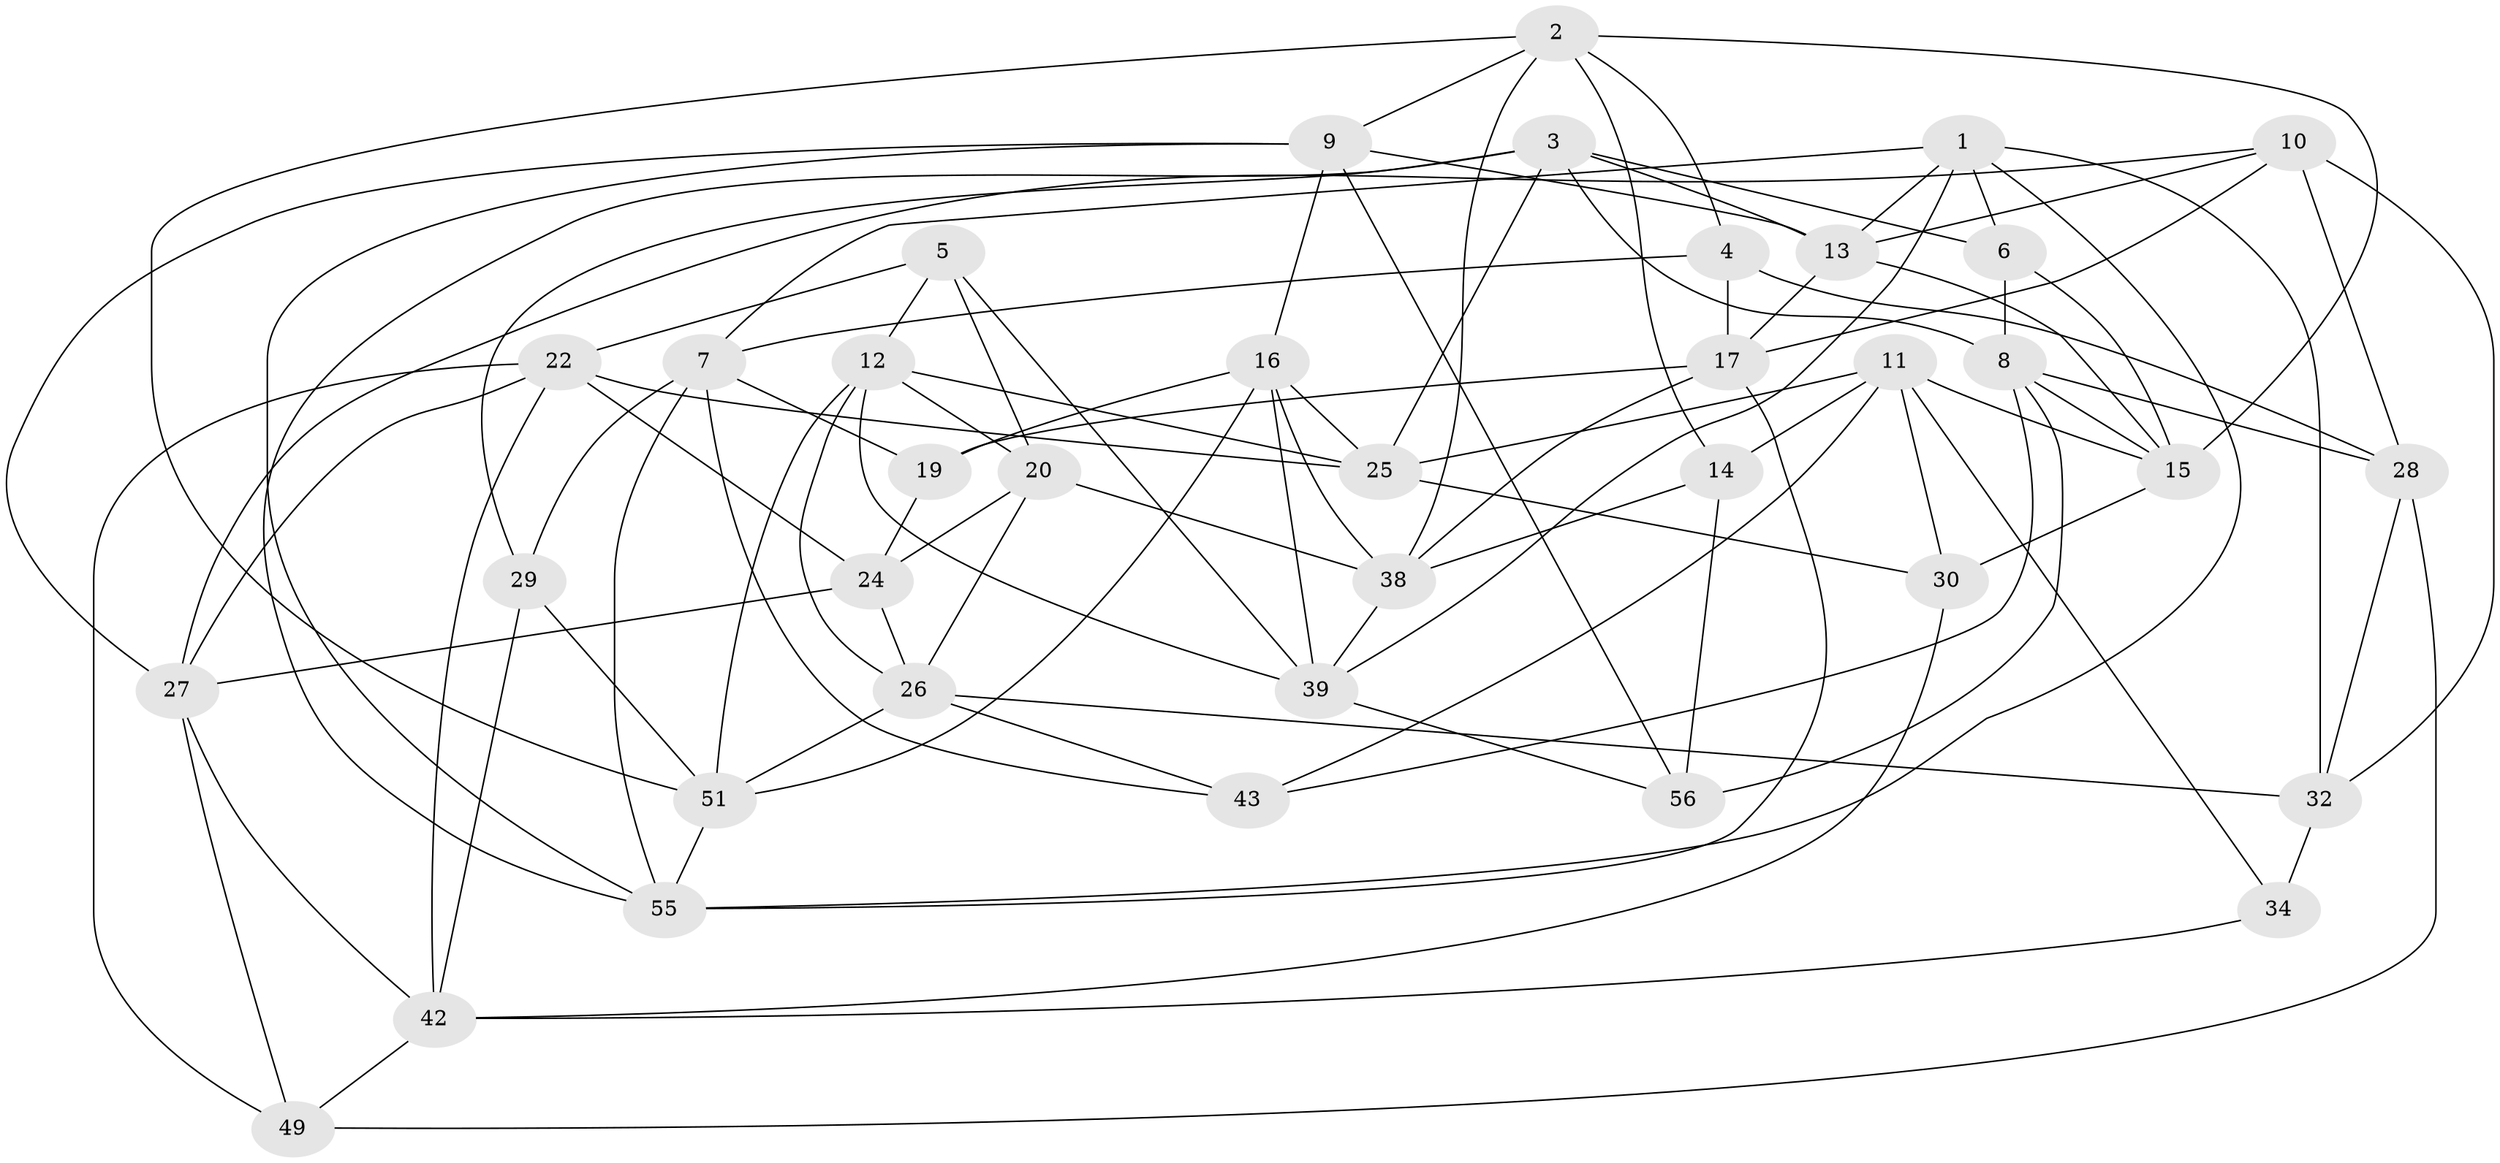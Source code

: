 // original degree distribution, {4: 1.0}
// Generated by graph-tools (version 1.1) at 2025/11/02/27/25 16:11:50]
// undirected, 37 vertices, 97 edges
graph export_dot {
graph [start="1"]
  node [color=gray90,style=filled];
  1 [super="+18"];
  2 [super="+61"];
  3 [super="+41"];
  4;
  5;
  6;
  7 [super="+31"];
  8 [super="+47"];
  9 [super="+54"];
  10 [super="+35"];
  11 [super="+23"];
  12 [super="+60"];
  13 [super="+33"];
  14;
  15 [super="+21"];
  16 [super="+62"];
  17 [super="+36"];
  19;
  20 [super="+44"];
  22 [super="+37"];
  24 [super="+52"];
  25 [super="+57"];
  26 [super="+45"];
  27 [super="+53"];
  28 [super="+46"];
  29;
  30;
  32 [super="+50"];
  34;
  38 [super="+48"];
  39 [super="+40"];
  42 [super="+58"];
  43;
  49;
  51 [super="+59"];
  55 [super="+63"];
  56;
  1 -- 6;
  1 -- 39;
  1 -- 32;
  1 -- 55;
  1 -- 7;
  1 -- 13;
  2 -- 15;
  2 -- 38;
  2 -- 51;
  2 -- 4;
  2 -- 14;
  2 -- 9;
  3 -- 6;
  3 -- 29;
  3 -- 55;
  3 -- 8;
  3 -- 25;
  3 -- 13;
  4 -- 7;
  4 -- 28;
  4 -- 17;
  5 -- 22;
  5 -- 12;
  5 -- 39;
  5 -- 20;
  6 -- 15;
  6 -- 8;
  7 -- 55;
  7 -- 43;
  7 -- 19;
  7 -- 29;
  8 -- 43;
  8 -- 56;
  8 -- 28;
  8 -- 15;
  9 -- 56;
  9 -- 55;
  9 -- 16;
  9 -- 27;
  9 -- 13;
  10 -- 32;
  10 -- 27;
  10 -- 28 [weight=2];
  10 -- 13;
  10 -- 17;
  11 -- 30;
  11 -- 14;
  11 -- 43;
  11 -- 34;
  11 -- 15;
  11 -- 25;
  12 -- 39;
  12 -- 25;
  12 -- 51;
  12 -- 20;
  12 -- 26;
  13 -- 17;
  13 -- 15;
  14 -- 56;
  14 -- 38;
  15 -- 30;
  16 -- 51;
  16 -- 38;
  16 -- 39;
  16 -- 25;
  16 -- 19;
  17 -- 55;
  17 -- 38;
  17 -- 19;
  19 -- 24;
  20 -- 24 [weight=2];
  20 -- 38;
  20 -- 26;
  22 -- 42;
  22 -- 49;
  22 -- 25;
  22 -- 27;
  22 -- 24;
  24 -- 27;
  24 -- 26;
  25 -- 30;
  26 -- 43;
  26 -- 51;
  26 -- 32;
  27 -- 49;
  27 -- 42;
  28 -- 49;
  28 -- 32;
  29 -- 42;
  29 -- 51;
  30 -- 42;
  32 -- 34 [weight=2];
  34 -- 42;
  38 -- 39;
  39 -- 56;
  42 -- 49;
  51 -- 55;
}
